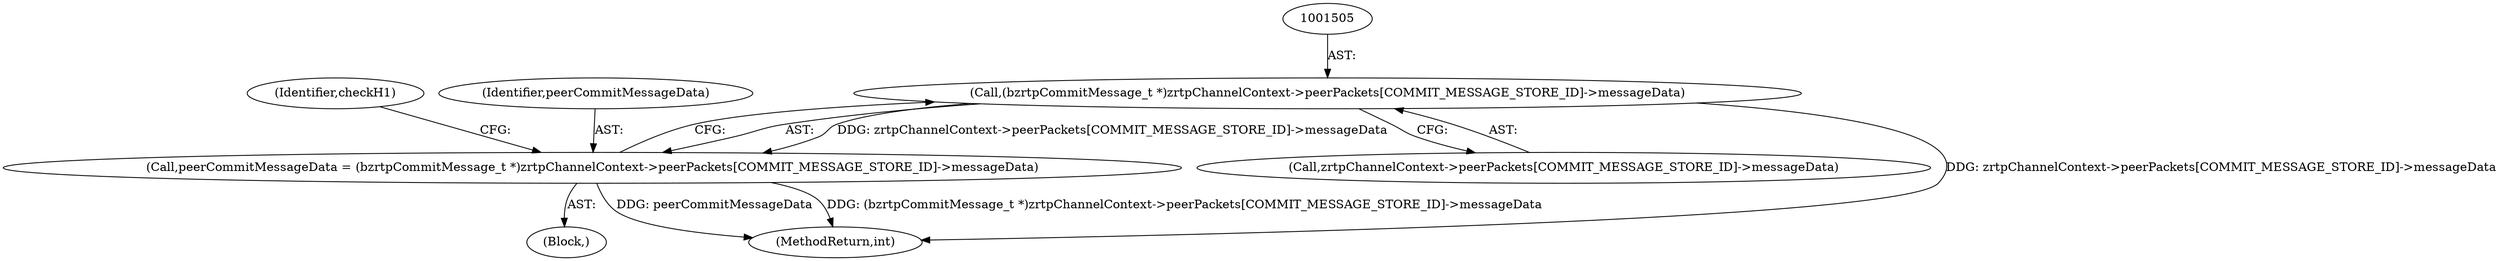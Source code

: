 digraph "0_bzrtp_bbb1e6e2f467ee4bd7b9a8c800e4f07343d7d99b@array" {
"1001504" [label="(Call,(bzrtpCommitMessage_t *)zrtpChannelContext->peerPackets[COMMIT_MESSAGE_STORE_ID]->messageData)"];
"1001502" [label="(Call,peerCommitMessageData = (bzrtpCommitMessage_t *)zrtpChannelContext->peerPackets[COMMIT_MESSAGE_STORE_ID]->messageData)"];
"1001514" [label="(Identifier,checkH1)"];
"1001506" [label="(Call,zrtpChannelContext->peerPackets[COMMIT_MESSAGE_STORE_ID]->messageData)"];
"1001504" [label="(Call,(bzrtpCommitMessage_t *)zrtpChannelContext->peerPackets[COMMIT_MESSAGE_STORE_ID]->messageData)"];
"1001966" [label="(MethodReturn,int)"];
"1001485" [label="(Block,)"];
"1001502" [label="(Call,peerCommitMessageData = (bzrtpCommitMessage_t *)zrtpChannelContext->peerPackets[COMMIT_MESSAGE_STORE_ID]->messageData)"];
"1001503" [label="(Identifier,peerCommitMessageData)"];
"1001504" -> "1001502"  [label="AST: "];
"1001504" -> "1001506"  [label="CFG: "];
"1001505" -> "1001504"  [label="AST: "];
"1001506" -> "1001504"  [label="AST: "];
"1001502" -> "1001504"  [label="CFG: "];
"1001504" -> "1001966"  [label="DDG: zrtpChannelContext->peerPackets[COMMIT_MESSAGE_STORE_ID]->messageData"];
"1001504" -> "1001502"  [label="DDG: zrtpChannelContext->peerPackets[COMMIT_MESSAGE_STORE_ID]->messageData"];
"1001502" -> "1001485"  [label="AST: "];
"1001503" -> "1001502"  [label="AST: "];
"1001514" -> "1001502"  [label="CFG: "];
"1001502" -> "1001966"  [label="DDG: (bzrtpCommitMessage_t *)zrtpChannelContext->peerPackets[COMMIT_MESSAGE_STORE_ID]->messageData"];
"1001502" -> "1001966"  [label="DDG: peerCommitMessageData"];
}
